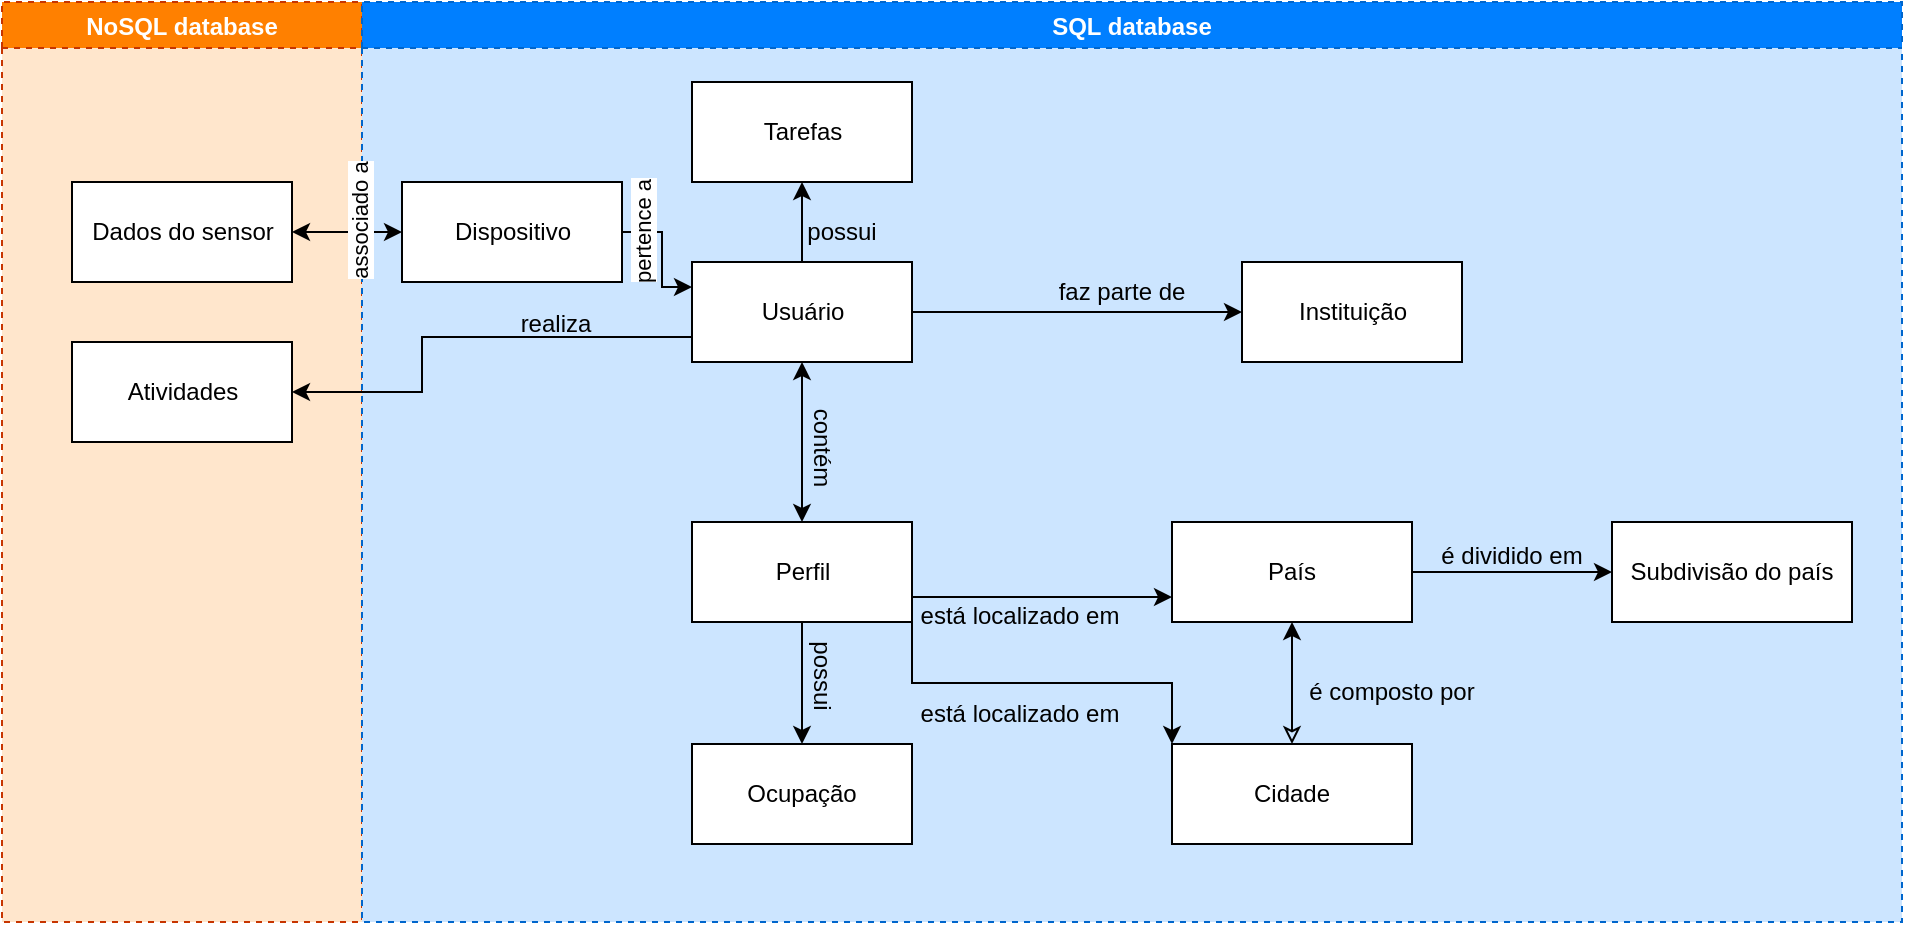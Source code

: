 <mxfile version="16.6.4" type="github">
  <diagram name="Page-1" id="52a04d89-c75d-2922-d76d-85b35f80e030">
    <mxGraphModel dx="1422" dy="737" grid="1" gridSize="10" guides="1" tooltips="1" connect="1" arrows="1" fold="1" page="1" pageScale="1" pageWidth="1100" pageHeight="850" background="none" math="0" shadow="0">
      <root>
        <mxCell id="0" />
        <mxCell id="1" parent="0" />
        <mxCell id="zCF4mZbvVpgICroJBNLq-11" value="NoSQL database" style="swimlane;dashed=1;fillColor=#FF8000;strokeColor=#C73500;fontColor=#FFFFFF;swimlaneFillColor=#FFE6CC;" parent="1" vertex="1">
          <mxGeometry x="120" y="140" width="180" height="460" as="geometry" />
        </mxCell>
        <mxCell id="zCF4mZbvVpgICroJBNLq-10" value="Dados do sensor" style="html=1;" parent="zCF4mZbvVpgICroJBNLq-11" vertex="1">
          <mxGeometry x="35" y="90" width="110" height="50" as="geometry" />
        </mxCell>
        <mxCell id="BBZgxPXaabTpRb4WHtMQ-11" value="Atividades" style="html=1;" parent="zCF4mZbvVpgICroJBNLq-11" vertex="1">
          <mxGeometry x="35" y="170" width="110" height="50" as="geometry" />
        </mxCell>
        <mxCell id="zCF4mZbvVpgICroJBNLq-12" value="SQL database" style="swimlane;dashed=1;fillColor=#007FFF;fontColor=#ffffff;strokeColor=#0066CC;swimlaneFillColor=#CCE5FF;" parent="1" vertex="1">
          <mxGeometry x="300" y="140" width="770" height="460" as="geometry" />
        </mxCell>
        <mxCell id="zCF4mZbvVpgICroJBNLq-22" value="" style="edgeStyle=orthogonalEdgeStyle;rounded=0;orthogonalLoop=1;jettySize=auto;html=1;startArrow=none;startFill=0;entryX=0;entryY=0.75;entryDx=0;entryDy=0;exitX=1;exitY=0.75;exitDx=0;exitDy=0;" parent="zCF4mZbvVpgICroJBNLq-12" source="zCF4mZbvVpgICroJBNLq-15" target="zCF4mZbvVpgICroJBNLq-24" edge="1">
          <mxGeometry relative="1" as="geometry">
            <mxPoint x="375" y="285" as="targetPoint" />
            <Array as="points" />
          </mxGeometry>
        </mxCell>
        <mxCell id="zCF4mZbvVpgICroJBNLq-29" value="" style="edgeStyle=orthogonalEdgeStyle;rounded=0;orthogonalLoop=1;jettySize=auto;html=1;startArrow=none;startFill=0;" parent="zCF4mZbvVpgICroJBNLq-12" source="zCF4mZbvVpgICroJBNLq-15" target="zCF4mZbvVpgICroJBNLq-28" edge="1">
          <mxGeometry relative="1" as="geometry" />
        </mxCell>
        <mxCell id="zCF4mZbvVpgICroJBNLq-32" style="edgeStyle=orthogonalEdgeStyle;rounded=0;orthogonalLoop=1;jettySize=auto;html=1;exitX=1;exitY=1;exitDx=0;exitDy=0;entryX=0;entryY=0;entryDx=0;entryDy=0;fontColor=#FFFFFF;startArrow=none;startFill=0;" parent="zCF4mZbvVpgICroJBNLq-12" source="zCF4mZbvVpgICroJBNLq-15" target="zCF4mZbvVpgICroJBNLq-26" edge="1">
          <mxGeometry relative="1" as="geometry" />
        </mxCell>
        <mxCell id="zCF4mZbvVpgICroJBNLq-15" value="Perfil" style="html=1;" parent="zCF4mZbvVpgICroJBNLq-12" vertex="1">
          <mxGeometry x="165" y="260" width="110" height="50" as="geometry" />
        </mxCell>
        <mxCell id="zCF4mZbvVpgICroJBNLq-17" value="contém" style="text;html=1;strokeColor=none;fillColor=none;align=center;verticalAlign=middle;whiteSpace=wrap;rounded=0;rotation=90;" parent="zCF4mZbvVpgICroJBNLq-12" vertex="1">
          <mxGeometry x="200" y="208" width="60" height="30" as="geometry" />
        </mxCell>
        <mxCell id="zCF4mZbvVpgICroJBNLq-16" value="" style="edgeStyle=orthogonalEdgeStyle;rounded=0;orthogonalLoop=1;jettySize=auto;html=1;startArrow=classic;startFill=1;" parent="zCF4mZbvVpgICroJBNLq-12" source="zCF4mZbvVpgICroJBNLq-14" target="zCF4mZbvVpgICroJBNLq-15" edge="1">
          <mxGeometry relative="1" as="geometry" />
        </mxCell>
        <mxCell id="BBZgxPXaabTpRb4WHtMQ-6" value="" style="edgeStyle=orthogonalEdgeStyle;rounded=0;orthogonalLoop=1;jettySize=auto;html=1;" parent="zCF4mZbvVpgICroJBNLq-12" source="zCF4mZbvVpgICroJBNLq-14" target="BBZgxPXaabTpRb4WHtMQ-5" edge="1">
          <mxGeometry relative="1" as="geometry" />
        </mxCell>
        <mxCell id="BBZgxPXaabTpRb4WHtMQ-9" value="" style="edgeStyle=orthogonalEdgeStyle;rounded=0;orthogonalLoop=1;jettySize=auto;html=1;" parent="zCF4mZbvVpgICroJBNLq-12" source="zCF4mZbvVpgICroJBNLq-14" target="BBZgxPXaabTpRb4WHtMQ-8" edge="1">
          <mxGeometry relative="1" as="geometry" />
        </mxCell>
        <mxCell id="zCF4mZbvVpgICroJBNLq-14" value="Usuário" style="html=1;" parent="zCF4mZbvVpgICroJBNLq-12" vertex="1">
          <mxGeometry x="165" y="130" width="110" height="50" as="geometry" />
        </mxCell>
        <mxCell id="zCF4mZbvVpgICroJBNLq-23" value="está localizado em" style="text;html=1;strokeColor=none;fillColor=none;align=center;verticalAlign=middle;whiteSpace=wrap;rounded=0;" parent="zCF4mZbvVpgICroJBNLq-12" vertex="1">
          <mxGeometry x="278" y="292" width="102" height="30" as="geometry" />
        </mxCell>
        <mxCell id="zCF4mZbvVpgICroJBNLq-27" value="" style="edgeStyle=orthogonalEdgeStyle;rounded=0;orthogonalLoop=1;jettySize=auto;html=1;startArrow=classic;startFill=1;endArrow=classic;endFill=0;" parent="zCF4mZbvVpgICroJBNLq-12" source="zCF4mZbvVpgICroJBNLq-24" target="zCF4mZbvVpgICroJBNLq-26" edge="1">
          <mxGeometry relative="1" as="geometry" />
        </mxCell>
        <mxCell id="EvElogEbVzrC-FUCAvS2-9" value="" style="edgeStyle=orthogonalEdgeStyle;rounded=0;orthogonalLoop=1;jettySize=auto;html=1;" parent="zCF4mZbvVpgICroJBNLq-12" source="zCF4mZbvVpgICroJBNLq-24" target="EvElogEbVzrC-FUCAvS2-8" edge="1">
          <mxGeometry relative="1" as="geometry" />
        </mxCell>
        <mxCell id="zCF4mZbvVpgICroJBNLq-24" value="País" style="whiteSpace=wrap;html=1;" parent="zCF4mZbvVpgICroJBNLq-12" vertex="1">
          <mxGeometry x="405" y="260" width="120" height="50" as="geometry" />
        </mxCell>
        <mxCell id="zCF4mZbvVpgICroJBNLq-26" value="Cidade" style="whiteSpace=wrap;html=1;" parent="zCF4mZbvVpgICroJBNLq-12" vertex="1">
          <mxGeometry x="405" y="371" width="120" height="50" as="geometry" />
        </mxCell>
        <mxCell id="zCF4mZbvVpgICroJBNLq-28" value="Ocupação" style="whiteSpace=wrap;html=1;" parent="zCF4mZbvVpgICroJBNLq-12" vertex="1">
          <mxGeometry x="165" y="371" width="110" height="50" as="geometry" />
        </mxCell>
        <mxCell id="zCF4mZbvVpgICroJBNLq-30" value="possui" style="text;html=1;strokeColor=none;fillColor=none;align=center;verticalAlign=middle;whiteSpace=wrap;rounded=0;rotation=90;" parent="zCF4mZbvVpgICroJBNLq-12" vertex="1">
          <mxGeometry x="200" y="322" width="60" height="30" as="geometry" />
        </mxCell>
        <mxCell id="zCF4mZbvVpgICroJBNLq-33" value="está localizado em" style="text;html=1;strokeColor=none;fillColor=none;align=center;verticalAlign=middle;whiteSpace=wrap;rounded=0;" parent="zCF4mZbvVpgICroJBNLq-12" vertex="1">
          <mxGeometry x="278" y="341" width="102" height="30" as="geometry" />
        </mxCell>
        <mxCell id="zCF4mZbvVpgICroJBNLq-34" value="&lt;font color=&quot;#000000&quot;&gt;é composto por&lt;/font&gt;" style="text;html=1;strokeColor=none;fillColor=none;align=center;verticalAlign=middle;whiteSpace=wrap;rounded=0;fontColor=#FFFFFF;" parent="zCF4mZbvVpgICroJBNLq-12" vertex="1">
          <mxGeometry x="465" y="330" width="100" height="30" as="geometry" />
        </mxCell>
        <mxCell id="EvElogEbVzrC-FUCAvS2-8" value="Subdivisão do país" style="whiteSpace=wrap;html=1;" parent="zCF4mZbvVpgICroJBNLq-12" vertex="1">
          <mxGeometry x="625" y="260" width="120" height="50" as="geometry" />
        </mxCell>
        <mxCell id="EvElogEbVzrC-FUCAvS2-10" value="&lt;font color=&quot;#000000&quot;&gt;é dividido em&lt;br&gt;&lt;/font&gt;" style="text;html=1;strokeColor=none;fillColor=none;align=center;verticalAlign=middle;whiteSpace=wrap;rounded=0;fontColor=#FFFFFF;" parent="zCF4mZbvVpgICroJBNLq-12" vertex="1">
          <mxGeometry x="525" y="262" width="100" height="30" as="geometry" />
        </mxCell>
        <mxCell id="BBZgxPXaabTpRb4WHtMQ-2" value="" style="edgeStyle=orthogonalEdgeStyle;rounded=0;orthogonalLoop=1;jettySize=auto;html=1;entryX=0;entryY=0.25;entryDx=0;entryDy=0;" parent="zCF4mZbvVpgICroJBNLq-12" source="BBZgxPXaabTpRb4WHtMQ-1" target="zCF4mZbvVpgICroJBNLq-14" edge="1">
          <mxGeometry relative="1" as="geometry" />
        </mxCell>
        <mxCell id="BBZgxPXaabTpRb4WHtMQ-1" value="Dispositivo" style="html=1;" parent="zCF4mZbvVpgICroJBNLq-12" vertex="1">
          <mxGeometry x="20" y="90" width="110" height="50" as="geometry" />
        </mxCell>
        <mxCell id="BBZgxPXaabTpRb4WHtMQ-3" value="pertence a" style="edgeLabel;html=1;align=center;verticalAlign=middle;resizable=0;points=[];rotation=-90;" parent="zCF4mZbvVpgICroJBNLq-12" vertex="1" connectable="0">
          <mxGeometry x="140" y="115" as="geometry" />
        </mxCell>
        <mxCell id="BBZgxPXaabTpRb4WHtMQ-5" value="Instituição" style="html=1;" parent="zCF4mZbvVpgICroJBNLq-12" vertex="1">
          <mxGeometry x="440" y="130" width="110" height="50" as="geometry" />
        </mxCell>
        <mxCell id="BBZgxPXaabTpRb4WHtMQ-7" value="&lt;font color=&quot;#000000&quot;&gt;faz parte de&lt;br&gt;&lt;/font&gt;" style="text;html=1;strokeColor=none;fillColor=none;align=center;verticalAlign=middle;whiteSpace=wrap;rounded=0;fontColor=#FFFFFF;" parent="zCF4mZbvVpgICroJBNLq-12" vertex="1">
          <mxGeometry x="330" y="130" width="100" height="30" as="geometry" />
        </mxCell>
        <mxCell id="BBZgxPXaabTpRb4WHtMQ-8" value="Tarefas" style="html=1;" parent="zCF4mZbvVpgICroJBNLq-12" vertex="1">
          <mxGeometry x="165" y="40" width="110" height="50" as="geometry" />
        </mxCell>
        <mxCell id="BBZgxPXaabTpRb4WHtMQ-10" value="&lt;font color=&quot;#000000&quot;&gt;possui&lt;br&gt;&lt;/font&gt;" style="text;html=1;strokeColor=none;fillColor=none;align=center;verticalAlign=middle;whiteSpace=wrap;rounded=0;fontColor=#FFFFFF;" parent="zCF4mZbvVpgICroJBNLq-12" vertex="1">
          <mxGeometry x="190" y="100" width="100" height="30" as="geometry" />
        </mxCell>
        <mxCell id="BBZgxPXaabTpRb4WHtMQ-13" value="&lt;font color=&quot;#000000&quot;&gt;realiza&lt;br&gt;&lt;/font&gt;" style="text;html=1;strokeColor=none;fillColor=none;align=center;verticalAlign=middle;whiteSpace=wrap;rounded=0;fontColor=#FFFFFF;" parent="zCF4mZbvVpgICroJBNLq-12" vertex="1">
          <mxGeometry x="47" y="146" width="100" height="30" as="geometry" />
        </mxCell>
        <mxCell id="zCF4mZbvVpgICroJBNLq-18" value="" style="edgeStyle=orthogonalEdgeStyle;rounded=0;orthogonalLoop=1;jettySize=auto;html=1;startArrow=classic;startFill=1;entryX=0;entryY=0.5;entryDx=0;entryDy=0;" parent="1" source="zCF4mZbvVpgICroJBNLq-10" target="BBZgxPXaabTpRb4WHtMQ-1" edge="1">
          <mxGeometry relative="1" as="geometry" />
        </mxCell>
        <mxCell id="zCF4mZbvVpgICroJBNLq-19" value="associado a" style="edgeLabel;html=1;align=center;verticalAlign=middle;resizable=0;points=[];rotation=-90;" parent="zCF4mZbvVpgICroJBNLq-18" vertex="1" connectable="0">
          <mxGeometry x="-0.767" y="-1" relative="1" as="geometry">
            <mxPoint x="27" y="-6" as="offset" />
          </mxGeometry>
        </mxCell>
        <mxCell id="BBZgxPXaabTpRb4WHtMQ-12" value="" style="edgeStyle=orthogonalEdgeStyle;rounded=0;orthogonalLoop=1;jettySize=auto;html=1;exitX=0;exitY=0.75;exitDx=0;exitDy=0;" parent="1" source="zCF4mZbvVpgICroJBNLq-14" target="BBZgxPXaabTpRb4WHtMQ-11" edge="1">
          <mxGeometry relative="1" as="geometry">
            <Array as="points">
              <mxPoint x="330" y="308" />
              <mxPoint x="330" y="335" />
            </Array>
          </mxGeometry>
        </mxCell>
      </root>
    </mxGraphModel>
  </diagram>
</mxfile>
